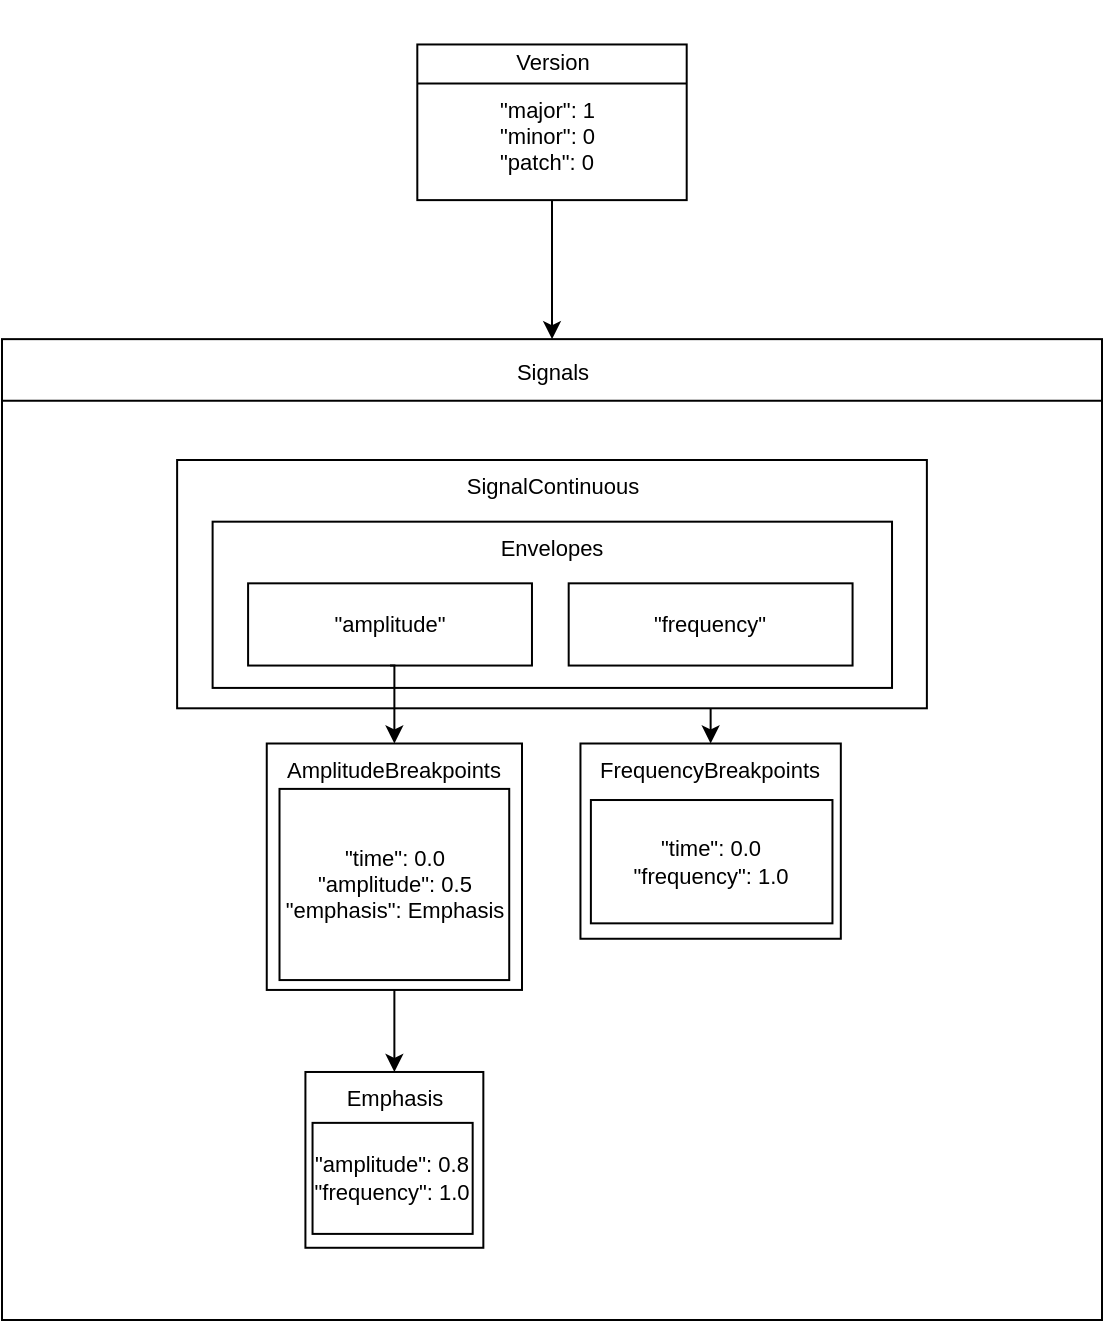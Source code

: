 <mxfile version="13.0.3" type="device"><diagram id="6hGFLwfOUW9BJ-s0fimq" name="Page-1"><mxGraphModel dx="1426" dy="2029" grid="1" gridSize="10" guides="1" tooltips="1" connect="1" arrows="1" fold="1" page="1" pageScale="1" pageWidth="827" pageHeight="1169" math="0" shadow="0"><root><mxCell id="0"/><mxCell id="1" parent="0"/><mxCell id="hBWINIJgRFQpoNy3PQuf-187" value="" style="group" parent="1" vertex="1" connectable="0"><mxGeometry x="10" y="-1160" width="550" height="660" as="geometry"/></mxCell><mxCell id="hBWINIJgRFQpoNy3PQuf-175" value="" style="rounded=0;whiteSpace=wrap;html=1;strokeColor=#000000;strokeWidth=1;fillColor=#ffffff;fontSize=11;align=center;" parent="hBWINIJgRFQpoNy3PQuf-187" vertex="1"><mxGeometry y="169.571" width="550" height="490.429" as="geometry"/></mxCell><mxCell id="hBWINIJgRFQpoNy3PQuf-46" value="" style="edgeStyle=orthogonalEdgeStyle;rounded=0;orthogonalLoop=1;jettySize=auto;html=1;entryX=0.5;entryY=0;entryDx=0;entryDy=0;exitX=0.5;exitY=1;exitDx=0;exitDy=0;" parent="hBWINIJgRFQpoNy3PQuf-187" source="hBWINIJgRFQpoNy3PQuf-188" target="hBWINIJgRFQpoNy3PQuf-175" edge="1"><mxGeometry relative="1" as="geometry"><mxPoint x="275.0" y="109.065" as="sourcePoint"/><mxPoint x="275" y="164.429" as="targetPoint"/></mxGeometry></mxCell><mxCell id="hBWINIJgRFQpoNy3PQuf-188" value="" style="rounded=0;whiteSpace=wrap;html=1;strokeColor=#000000;strokeWidth=1;fillColor=#ffffff;fontSize=11;align=center;verticalAlign=top;" parent="hBWINIJgRFQpoNy3PQuf-187" vertex="1"><mxGeometry x="207.653" y="22.235" width="134.694" height="77.824" as="geometry"/></mxCell><mxCell id="hBWINIJgRFQpoNy3PQuf-189" value="" style="endArrow=none;html=1;fontSize=11;exitX=0;exitY=0.25;exitDx=0;exitDy=0;entryX=1;entryY=0.25;entryDx=0;entryDy=0;" parent="hBWINIJgRFQpoNy3PQuf-187" source="hBWINIJgRFQpoNy3PQuf-188" target="hBWINIJgRFQpoNy3PQuf-188" edge="1"><mxGeometry width="50" height="50" relative="1" as="geometry"><mxPoint x="224.49" y="100.059" as="sourcePoint"/><mxPoint x="280.612" y="44.471" as="targetPoint"/></mxGeometry></mxCell><mxCell id="hBWINIJgRFQpoNy3PQuf-190" value="Version" style="text;html=1;strokeColor=none;fillColor=none;align=center;verticalAlign=middle;whiteSpace=wrap;rounded=0;fontSize=11;" parent="hBWINIJgRFQpoNy3PQuf-187" vertex="1"><mxGeometry x="252.551" y="20.012" width="44.898" height="22.235" as="geometry"/></mxCell><mxCell id="hBWINIJgRFQpoNy3PQuf-191" value="&quot;major&quot;: 1&lt;br&gt;&quot;minor&quot;: 0&lt;br&gt;&quot;patch&quot;: 0" style="text;html=1;strokeColor=none;fillColor=none;align=left;verticalAlign=top;whiteSpace=wrap;rounded=0;fontSize=11;" parent="hBWINIJgRFQpoNy3PQuf-187" vertex="1"><mxGeometry x="246.939" y="42.247" width="78.482" height="57.812" as="geometry"/></mxCell><mxCell id="hBWINIJgRFQpoNy3PQuf-192" value="" style="endArrow=none;html=1;fontSize=11;exitX=0;exitY=1;exitDx=0;exitDy=0;entryX=1;entryY=1;entryDx=0;entryDy=0;" parent="hBWINIJgRFQpoNy3PQuf-187" edge="1"><mxGeometry width="50" height="50" relative="1" as="geometry"><mxPoint x="1.914e-13" y="200.398" as="sourcePoint"/><mxPoint x="550" y="200.398" as="targetPoint"/></mxGeometry></mxCell><mxCell id="hBWINIJgRFQpoNy3PQuf-193" value="Signals" style="text;html=1;strokeColor=none;fillColor=none;align=center;verticalAlign=middle;whiteSpace=wrap;rounded=0;fontSize=11;" parent="hBWINIJgRFQpoNy3PQuf-187" vertex="1"><mxGeometry x="252.551" y="175.125" width="44.898" height="22.235" as="geometry"/></mxCell><mxCell id="Uf2-yJf6g4QIpAPLSZmF-59" style="edgeStyle=orthogonalEdgeStyle;rounded=0;orthogonalLoop=1;jettySize=auto;html=1;exitX=0.5;exitY=1;exitDx=0;exitDy=0;entryX=0.5;entryY=0;entryDx=0;entryDy=0;" edge="1" parent="hBWINIJgRFQpoNy3PQuf-187" source="hBWINIJgRFQpoNy3PQuf-145" target="Uf2-yJf6g4QIpAPLSZmF-52"><mxGeometry relative="1" as="geometry"/></mxCell><mxCell id="Uf2-yJf6g4QIpAPLSZmF-62" style="edgeStyle=orthogonalEdgeStyle;rounded=0;orthogonalLoop=1;jettySize=auto;html=1;exitX=0.5;exitY=1;exitDx=0;exitDy=0;entryX=0.5;entryY=0;entryDx=0;entryDy=0;" edge="1" parent="hBWINIJgRFQpoNy3PQuf-187" source="hBWINIJgRFQpoNy3PQuf-142" target="hBWINIJgRFQpoNy3PQuf-159"><mxGeometry relative="1" as="geometry"/></mxCell><mxCell id="Uf2-yJf6g4QIpAPLSZmF-56" value="" style="group" vertex="1" connectable="0" parent="hBWINIJgRFQpoNy3PQuf-187"><mxGeometry x="87.56" y="230" width="374.88" height="124.15" as="geometry"/></mxCell><mxCell id="hBWINIJgRFQpoNy3PQuf-139" value="SignalContinuous" style="rounded=0;whiteSpace=wrap;html=1;strokeColor=#000000;strokeWidth=1;fillColor=#ffffff;fontSize=11;align=center;verticalAlign=top;" parent="Uf2-yJf6g4QIpAPLSZmF-56" vertex="1"><mxGeometry width="374.88" height="124.15" as="geometry"/></mxCell><mxCell id="hBWINIJgRFQpoNy3PQuf-140" value="Envelopes" style="rounded=0;whiteSpace=wrap;html=1;strokeColor=#000000;strokeWidth=1;fillColor=#ffffff;fontSize=11;align=center;verticalAlign=top;" parent="Uf2-yJf6g4QIpAPLSZmF-56" vertex="1"><mxGeometry x="17.745" y="30.839" width="339.703" height="83.12" as="geometry"/></mxCell><mxCell id="hBWINIJgRFQpoNy3PQuf-141" value="&quot;amplitude&quot;" style="rounded=0;whiteSpace=wrap;html=1;strokeColor=#000000;strokeWidth=1;fillColor=#ffffff;fontSize=11;align=center;" parent="Uf2-yJf6g4QIpAPLSZmF-56" vertex="1"><mxGeometry x="35.486" y="61.666" width="141.942" height="41.108" as="geometry"/></mxCell><mxCell id="hBWINIJgRFQpoNy3PQuf-142" value="&quot;frequency&quot;" style="rounded=0;whiteSpace=wrap;html=1;strokeColor=#000000;strokeWidth=1;fillColor=#ffffff;fontSize=11;align=center;" parent="Uf2-yJf6g4QIpAPLSZmF-56" vertex="1"><mxGeometry x="195.786" y="61.666" width="141.942" height="41.108" as="geometry"/></mxCell><mxCell id="hBWINIJgRFQpoNy3PQuf-158" value="" style="group" parent="hBWINIJgRFQpoNy3PQuf-187" vertex="1" connectable="0"><mxGeometry x="289.23" y="371.75" width="130.18" height="97.63" as="geometry"/></mxCell><mxCell id="hBWINIJgRFQpoNy3PQuf-159" value="FrequencyBreakpoints" style="rounded=0;whiteSpace=wrap;html=1;strokeColor=#000000;strokeWidth=1;fillColor=#ffffff;fontSize=11;align=center;verticalAlign=top;" parent="hBWINIJgRFQpoNy3PQuf-158" vertex="1"><mxGeometry width="130.18" height="97.63" as="geometry"/></mxCell><mxCell id="hBWINIJgRFQpoNy3PQuf-160" value="&quot;time&quot;: 0.0&lt;br&gt;&quot;frequency&quot;: 1.0" style="rounded=0;whiteSpace=wrap;html=1;strokeColor=#000000;strokeWidth=1;fillColor=#ffffff;fontSize=11;align=center;" parent="hBWINIJgRFQpoNy3PQuf-158" vertex="1"><mxGeometry x="5.21" y="28.26" width="120.79" height="61.66" as="geometry"/></mxCell><mxCell id="hBWINIJgRFQpoNy3PQuf-150" value="" style="group" parent="hBWINIJgRFQpoNy3PQuf-187" vertex="1" connectable="0"><mxGeometry x="132.38" y="371.75" width="127.62" height="123.22" as="geometry"/></mxCell><mxCell id="hBWINIJgRFQpoNy3PQuf-145" value="AmplitudeBreakpoints" style="rounded=0;whiteSpace=wrap;html=1;strokeColor=#000000;strokeWidth=1;fillColor=#ffffff;fontSize=11;align=center;verticalAlign=top;" parent="hBWINIJgRFQpoNy3PQuf-150" vertex="1"><mxGeometry width="127.62" height="123.22" as="geometry"/></mxCell><mxCell id="hBWINIJgRFQpoNy3PQuf-148" value="&quot;time&quot;: 0.0&lt;br&gt;&quot;amplitude&quot;: 0.5&lt;br&gt;&quot;emphasis&quot;: Emphasis" style="rounded=0;whiteSpace=wrap;html=1;strokeColor=#000000;strokeWidth=1;fillColor=#ffffff;fontSize=11;align=center;" parent="hBWINIJgRFQpoNy3PQuf-150" vertex="1"><mxGeometry x="6.374" y="22.702" width="114.858" height="95.586" as="geometry"/></mxCell><mxCell id="Uf2-yJf6g4QIpAPLSZmF-63" style="edgeStyle=orthogonalEdgeStyle;rounded=0;orthogonalLoop=1;jettySize=auto;html=1;exitX=0.5;exitY=1;exitDx=0;exitDy=0;entryX=0.5;entryY=0;entryDx=0;entryDy=0;" edge="1" parent="hBWINIJgRFQpoNy3PQuf-187" source="hBWINIJgRFQpoNy3PQuf-141" target="hBWINIJgRFQpoNy3PQuf-145"><mxGeometry relative="1" as="geometry"/></mxCell><mxCell id="Uf2-yJf6g4QIpAPLSZmF-51" value="" style="group" vertex="1" connectable="0" parent="hBWINIJgRFQpoNy3PQuf-187"><mxGeometry x="151.71" y="535.99" width="88.96" height="87.9" as="geometry"/></mxCell><mxCell id="Uf2-yJf6g4QIpAPLSZmF-52" value="Emphasis" style="rounded=0;whiteSpace=wrap;html=1;strokeColor=#000000;strokeWidth=1;fillColor=#ffffff;fontSize=11;align=center;verticalAlign=top;" vertex="1" parent="Uf2-yJf6g4QIpAPLSZmF-51"><mxGeometry width="88.96" height="87.9" as="geometry"/></mxCell><mxCell id="Uf2-yJf6g4QIpAPLSZmF-53" value="&quot;amplitude&quot;: 0.8&lt;br&gt;&quot;frequency&quot;: 1.0" style="rounded=0;whiteSpace=wrap;html=1;strokeColor=#000000;strokeWidth=1;fillColor=#ffffff;fontSize=11;align=center;" vertex="1" parent="Uf2-yJf6g4QIpAPLSZmF-51"><mxGeometry x="3.558" y="25.445" width="80.064" height="55.516" as="geometry"/></mxCell></root></mxGraphModel></diagram></mxfile>